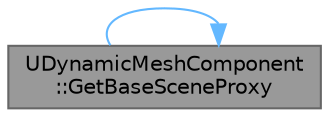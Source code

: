 digraph "UDynamicMeshComponent::GetBaseSceneProxy"
{
 // INTERACTIVE_SVG=YES
 // LATEX_PDF_SIZE
  bgcolor="transparent";
  edge [fontname=Helvetica,fontsize=10,labelfontname=Helvetica,labelfontsize=10];
  node [fontname=Helvetica,fontsize=10,shape=box,height=0.2,width=0.4];
  rankdir="RL";
  Node1 [id="Node000001",label="UDynamicMeshComponent\l::GetBaseSceneProxy",height=0.2,width=0.4,color="gray40", fillcolor="grey60", style="filled", fontcolor="black",tooltip="Subclass must implement this to return scene proxy if available, or nullptr."];
  Node1 -> Node1 [id="edge1_Node000001_Node000001",dir="back",color="steelblue1",style="solid",tooltip=" "];
}

